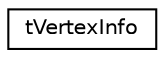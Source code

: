 digraph "Graphical Class Hierarchy"
{
 // LATEX_PDF_SIZE
  edge [fontname="Helvetica",fontsize="10",labelfontname="Helvetica",labelfontsize="10"];
  node [fontname="Helvetica",fontsize="10",shape=record];
  rankdir="LR";
  Node0 [label="tVertexInfo",height=0.2,width=0.4,color="black", fillcolor="white", style="filled",URL="$structtVertexInfo.html",tooltip=" "];
}
